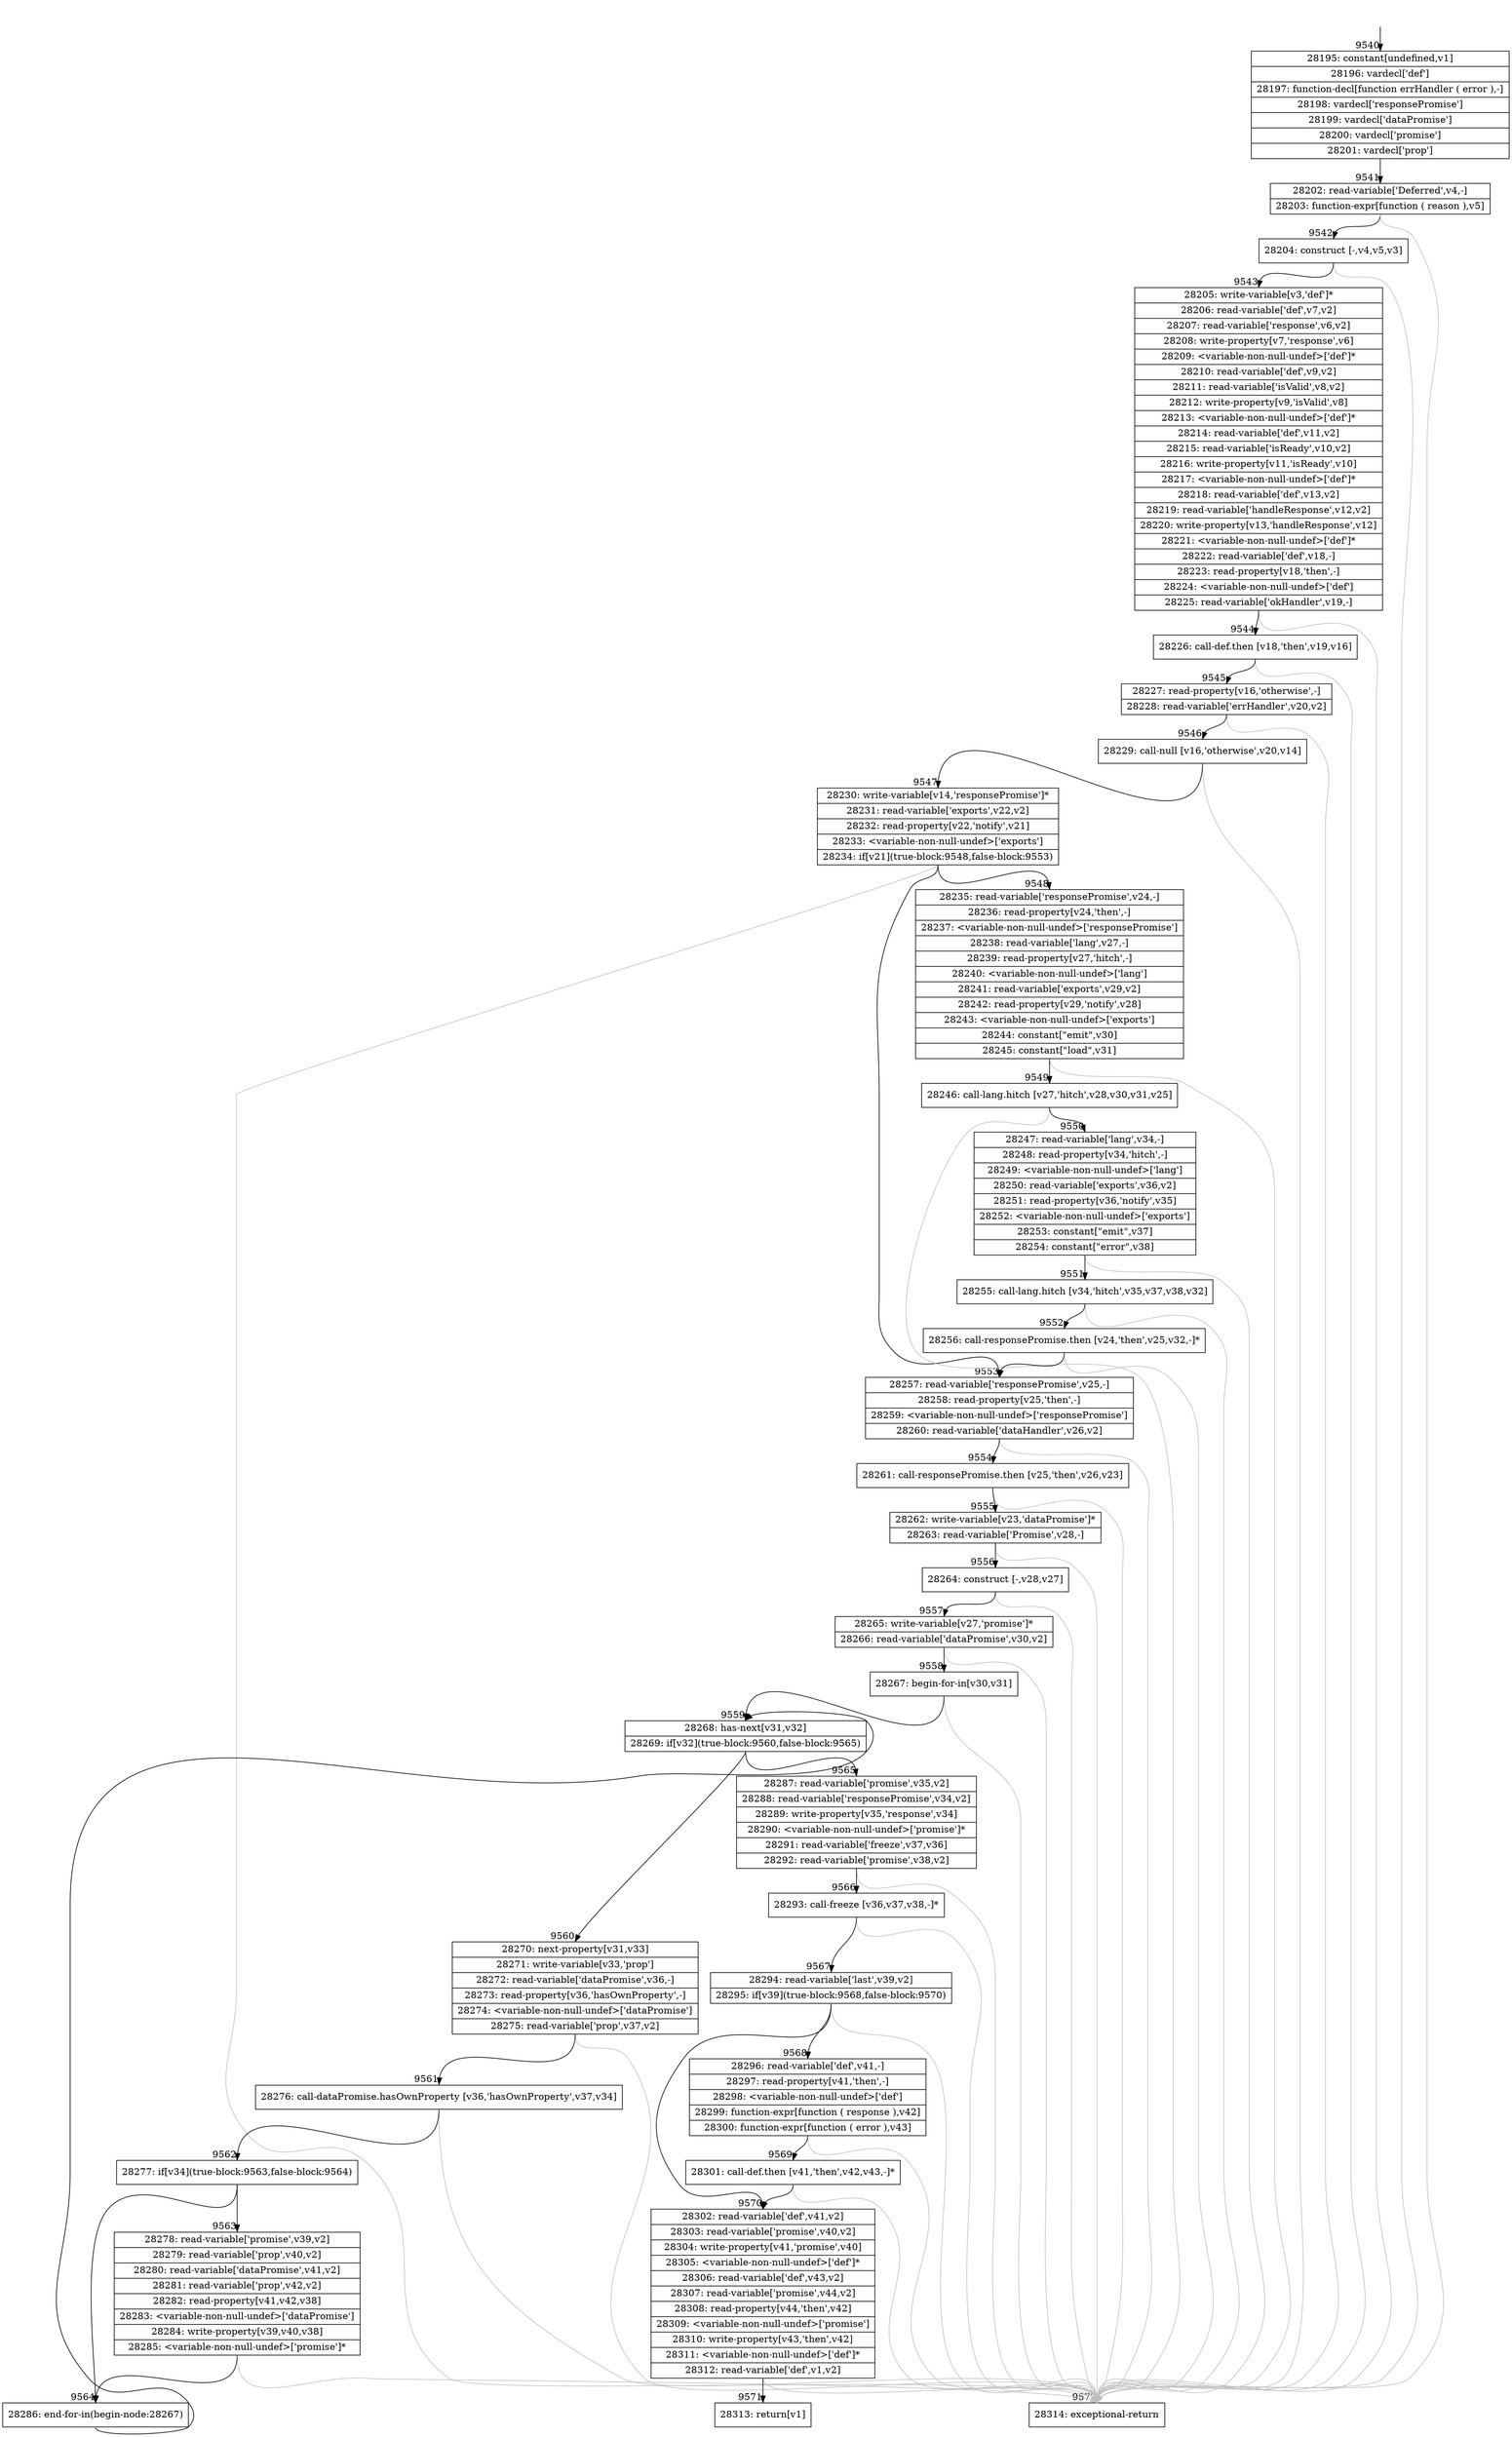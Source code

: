 digraph {
rankdir="TD"
BB_entry656[shape=none,label=""];
BB_entry656 -> BB9540 [tailport=s, headport=n, headlabel="    9540"]
BB9540 [shape=record label="{28195: constant[undefined,v1]|28196: vardecl['def']|28197: function-decl[function errHandler ( error ),-]|28198: vardecl['responsePromise']|28199: vardecl['dataPromise']|28200: vardecl['promise']|28201: vardecl['prop']}" ] 
BB9540 -> BB9541 [tailport=s, headport=n, headlabel="      9541"]
BB9541 [shape=record label="{28202: read-variable['Deferred',v4,-]|28203: function-expr[function ( reason ),v5]}" ] 
BB9541 -> BB9542 [tailport=s, headport=n, headlabel="      9542"]
BB9541 -> BB9572 [tailport=s, headport=n, color=gray, headlabel="      9572"]
BB9542 [shape=record label="{28204: construct [-,v4,v5,v3]}" ] 
BB9542 -> BB9543 [tailport=s, headport=n, headlabel="      9543"]
BB9542 -> BB9572 [tailport=s, headport=n, color=gray]
BB9543 [shape=record label="{28205: write-variable[v3,'def']*|28206: read-variable['def',v7,v2]|28207: read-variable['response',v6,v2]|28208: write-property[v7,'response',v6]|28209: \<variable-non-null-undef\>['def']*|28210: read-variable['def',v9,v2]|28211: read-variable['isValid',v8,v2]|28212: write-property[v9,'isValid',v8]|28213: \<variable-non-null-undef\>['def']*|28214: read-variable['def',v11,v2]|28215: read-variable['isReady',v10,v2]|28216: write-property[v11,'isReady',v10]|28217: \<variable-non-null-undef\>['def']*|28218: read-variable['def',v13,v2]|28219: read-variable['handleResponse',v12,v2]|28220: write-property[v13,'handleResponse',v12]|28221: \<variable-non-null-undef\>['def']*|28222: read-variable['def',v18,-]|28223: read-property[v18,'then',-]|28224: \<variable-non-null-undef\>['def']|28225: read-variable['okHandler',v19,-]}" ] 
BB9543 -> BB9544 [tailport=s, headport=n, headlabel="      9544"]
BB9543 -> BB9572 [tailport=s, headport=n, color=gray]
BB9544 [shape=record label="{28226: call-def.then [v18,'then',v19,v16]}" ] 
BB9544 -> BB9545 [tailport=s, headport=n, headlabel="      9545"]
BB9544 -> BB9572 [tailport=s, headport=n, color=gray]
BB9545 [shape=record label="{28227: read-property[v16,'otherwise',-]|28228: read-variable['errHandler',v20,v2]}" ] 
BB9545 -> BB9546 [tailport=s, headport=n, headlabel="      9546"]
BB9545 -> BB9572 [tailport=s, headport=n, color=gray]
BB9546 [shape=record label="{28229: call-null [v16,'otherwise',v20,v14]}" ] 
BB9546 -> BB9547 [tailport=s, headport=n, headlabel="      9547"]
BB9546 -> BB9572 [tailport=s, headport=n, color=gray]
BB9547 [shape=record label="{28230: write-variable[v14,'responsePromise']*|28231: read-variable['exports',v22,v2]|28232: read-property[v22,'notify',v21]|28233: \<variable-non-null-undef\>['exports']|28234: if[v21](true-block:9548,false-block:9553)}" ] 
BB9547 -> BB9548 [tailport=s, headport=n, headlabel="      9548"]
BB9547 -> BB9553 [tailport=s, headport=n, headlabel="      9553"]
BB9547 -> BB9572 [tailport=s, headport=n, color=gray]
BB9548 [shape=record label="{28235: read-variable['responsePromise',v24,-]|28236: read-property[v24,'then',-]|28237: \<variable-non-null-undef\>['responsePromise']|28238: read-variable['lang',v27,-]|28239: read-property[v27,'hitch',-]|28240: \<variable-non-null-undef\>['lang']|28241: read-variable['exports',v29,v2]|28242: read-property[v29,'notify',v28]|28243: \<variable-non-null-undef\>['exports']|28244: constant[\"emit\",v30]|28245: constant[\"load\",v31]}" ] 
BB9548 -> BB9549 [tailport=s, headport=n, headlabel="      9549"]
BB9548 -> BB9572 [tailport=s, headport=n, color=gray]
BB9549 [shape=record label="{28246: call-lang.hitch [v27,'hitch',v28,v30,v31,v25]}" ] 
BB9549 -> BB9550 [tailport=s, headport=n, headlabel="      9550"]
BB9549 -> BB9572 [tailport=s, headport=n, color=gray]
BB9550 [shape=record label="{28247: read-variable['lang',v34,-]|28248: read-property[v34,'hitch',-]|28249: \<variable-non-null-undef\>['lang']|28250: read-variable['exports',v36,v2]|28251: read-property[v36,'notify',v35]|28252: \<variable-non-null-undef\>['exports']|28253: constant[\"emit\",v37]|28254: constant[\"error\",v38]}" ] 
BB9550 -> BB9551 [tailport=s, headport=n, headlabel="      9551"]
BB9550 -> BB9572 [tailport=s, headport=n, color=gray]
BB9551 [shape=record label="{28255: call-lang.hitch [v34,'hitch',v35,v37,v38,v32]}" ] 
BB9551 -> BB9552 [tailport=s, headport=n, headlabel="      9552"]
BB9551 -> BB9572 [tailport=s, headport=n, color=gray]
BB9552 [shape=record label="{28256: call-responsePromise.then [v24,'then',v25,v32,-]*}" ] 
BB9552 -> BB9553 [tailport=s, headport=n]
BB9552 -> BB9572 [tailport=s, headport=n, color=gray]
BB9553 [shape=record label="{28257: read-variable['responsePromise',v25,-]|28258: read-property[v25,'then',-]|28259: \<variable-non-null-undef\>['responsePromise']|28260: read-variable['dataHandler',v26,v2]}" ] 
BB9553 -> BB9554 [tailport=s, headport=n, headlabel="      9554"]
BB9553 -> BB9572 [tailport=s, headport=n, color=gray]
BB9554 [shape=record label="{28261: call-responsePromise.then [v25,'then',v26,v23]}" ] 
BB9554 -> BB9555 [tailport=s, headport=n, headlabel="      9555"]
BB9554 -> BB9572 [tailport=s, headport=n, color=gray]
BB9555 [shape=record label="{28262: write-variable[v23,'dataPromise']*|28263: read-variable['Promise',v28,-]}" ] 
BB9555 -> BB9556 [tailport=s, headport=n, headlabel="      9556"]
BB9555 -> BB9572 [tailport=s, headport=n, color=gray]
BB9556 [shape=record label="{28264: construct [-,v28,v27]}" ] 
BB9556 -> BB9557 [tailport=s, headport=n, headlabel="      9557"]
BB9556 -> BB9572 [tailport=s, headport=n, color=gray]
BB9557 [shape=record label="{28265: write-variable[v27,'promise']*|28266: read-variable['dataPromise',v30,v2]}" ] 
BB9557 -> BB9558 [tailport=s, headport=n, headlabel="      9558"]
BB9557 -> BB9572 [tailport=s, headport=n, color=gray]
BB9558 [shape=record label="{28267: begin-for-in[v30,v31]}" ] 
BB9558 -> BB9559 [tailport=s, headport=n, headlabel="      9559"]
BB9558 -> BB9572 [tailport=s, headport=n, color=gray]
BB9559 [shape=record label="{28268: has-next[v31,v32]|28269: if[v32](true-block:9560,false-block:9565)}" ] 
BB9559 -> BB9560 [tailport=s, headport=n, headlabel="      9560"]
BB9559 -> BB9565 [tailport=s, headport=n, headlabel="      9565"]
BB9560 [shape=record label="{28270: next-property[v31,v33]|28271: write-variable[v33,'prop']|28272: read-variable['dataPromise',v36,-]|28273: read-property[v36,'hasOwnProperty',-]|28274: \<variable-non-null-undef\>['dataPromise']|28275: read-variable['prop',v37,v2]}" ] 
BB9560 -> BB9561 [tailport=s, headport=n, headlabel="      9561"]
BB9560 -> BB9572 [tailport=s, headport=n, color=gray]
BB9561 [shape=record label="{28276: call-dataPromise.hasOwnProperty [v36,'hasOwnProperty',v37,v34]}" ] 
BB9561 -> BB9562 [tailport=s, headport=n, headlabel="      9562"]
BB9561 -> BB9572 [tailport=s, headport=n, color=gray]
BB9562 [shape=record label="{28277: if[v34](true-block:9563,false-block:9564)}" ] 
BB9562 -> BB9563 [tailport=s, headport=n, headlabel="      9563"]
BB9562 -> BB9564 [tailport=s, headport=n, headlabel="      9564"]
BB9563 [shape=record label="{28278: read-variable['promise',v39,v2]|28279: read-variable['prop',v40,v2]|28280: read-variable['dataPromise',v41,v2]|28281: read-variable['prop',v42,v2]|28282: read-property[v41,v42,v38]|28283: \<variable-non-null-undef\>['dataPromise']|28284: write-property[v39,v40,v38]|28285: \<variable-non-null-undef\>['promise']*}" ] 
BB9563 -> BB9564 [tailport=s, headport=n]
BB9563 -> BB9572 [tailport=s, headport=n, color=gray]
BB9564 [shape=record label="{28286: end-for-in(begin-node:28267)}" ] 
BB9564 -> BB9559 [tailport=s, headport=n]
BB9565 [shape=record label="{28287: read-variable['promise',v35,v2]|28288: read-variable['responsePromise',v34,v2]|28289: write-property[v35,'response',v34]|28290: \<variable-non-null-undef\>['promise']*|28291: read-variable['freeze',v37,v36]|28292: read-variable['promise',v38,v2]}" ] 
BB9565 -> BB9566 [tailport=s, headport=n, headlabel="      9566"]
BB9565 -> BB9572 [tailport=s, headport=n, color=gray]
BB9566 [shape=record label="{28293: call-freeze [v36,v37,v38,-]*}" ] 
BB9566 -> BB9567 [tailport=s, headport=n, headlabel="      9567"]
BB9566 -> BB9572 [tailport=s, headport=n, color=gray]
BB9567 [shape=record label="{28294: read-variable['last',v39,v2]|28295: if[v39](true-block:9568,false-block:9570)}" ] 
BB9567 -> BB9568 [tailport=s, headport=n, headlabel="      9568"]
BB9567 -> BB9570 [tailport=s, headport=n, headlabel="      9570"]
BB9567 -> BB9572 [tailport=s, headport=n, color=gray]
BB9568 [shape=record label="{28296: read-variable['def',v41,-]|28297: read-property[v41,'then',-]|28298: \<variable-non-null-undef\>['def']|28299: function-expr[function ( response ),v42]|28300: function-expr[function ( error ),v43]}" ] 
BB9568 -> BB9569 [tailport=s, headport=n, headlabel="      9569"]
BB9568 -> BB9572 [tailport=s, headport=n, color=gray]
BB9569 [shape=record label="{28301: call-def.then [v41,'then',v42,v43,-]*}" ] 
BB9569 -> BB9570 [tailport=s, headport=n]
BB9569 -> BB9572 [tailport=s, headport=n, color=gray]
BB9570 [shape=record label="{28302: read-variable['def',v41,v2]|28303: read-variable['promise',v40,v2]|28304: write-property[v41,'promise',v40]|28305: \<variable-non-null-undef\>['def']*|28306: read-variable['def',v43,v2]|28307: read-variable['promise',v44,v2]|28308: read-property[v44,'then',v42]|28309: \<variable-non-null-undef\>['promise']|28310: write-property[v43,'then',v42]|28311: \<variable-non-null-undef\>['def']*|28312: read-variable['def',v1,v2]}" ] 
BB9570 -> BB9571 [tailport=s, headport=n, headlabel="      9571"]
BB9570 -> BB9572 [tailport=s, headport=n, color=gray]
BB9571 [shape=record label="{28313: return[v1]}" ] 
BB9572 [shape=record label="{28314: exceptional-return}" ] 
//#$~ 13325
}
